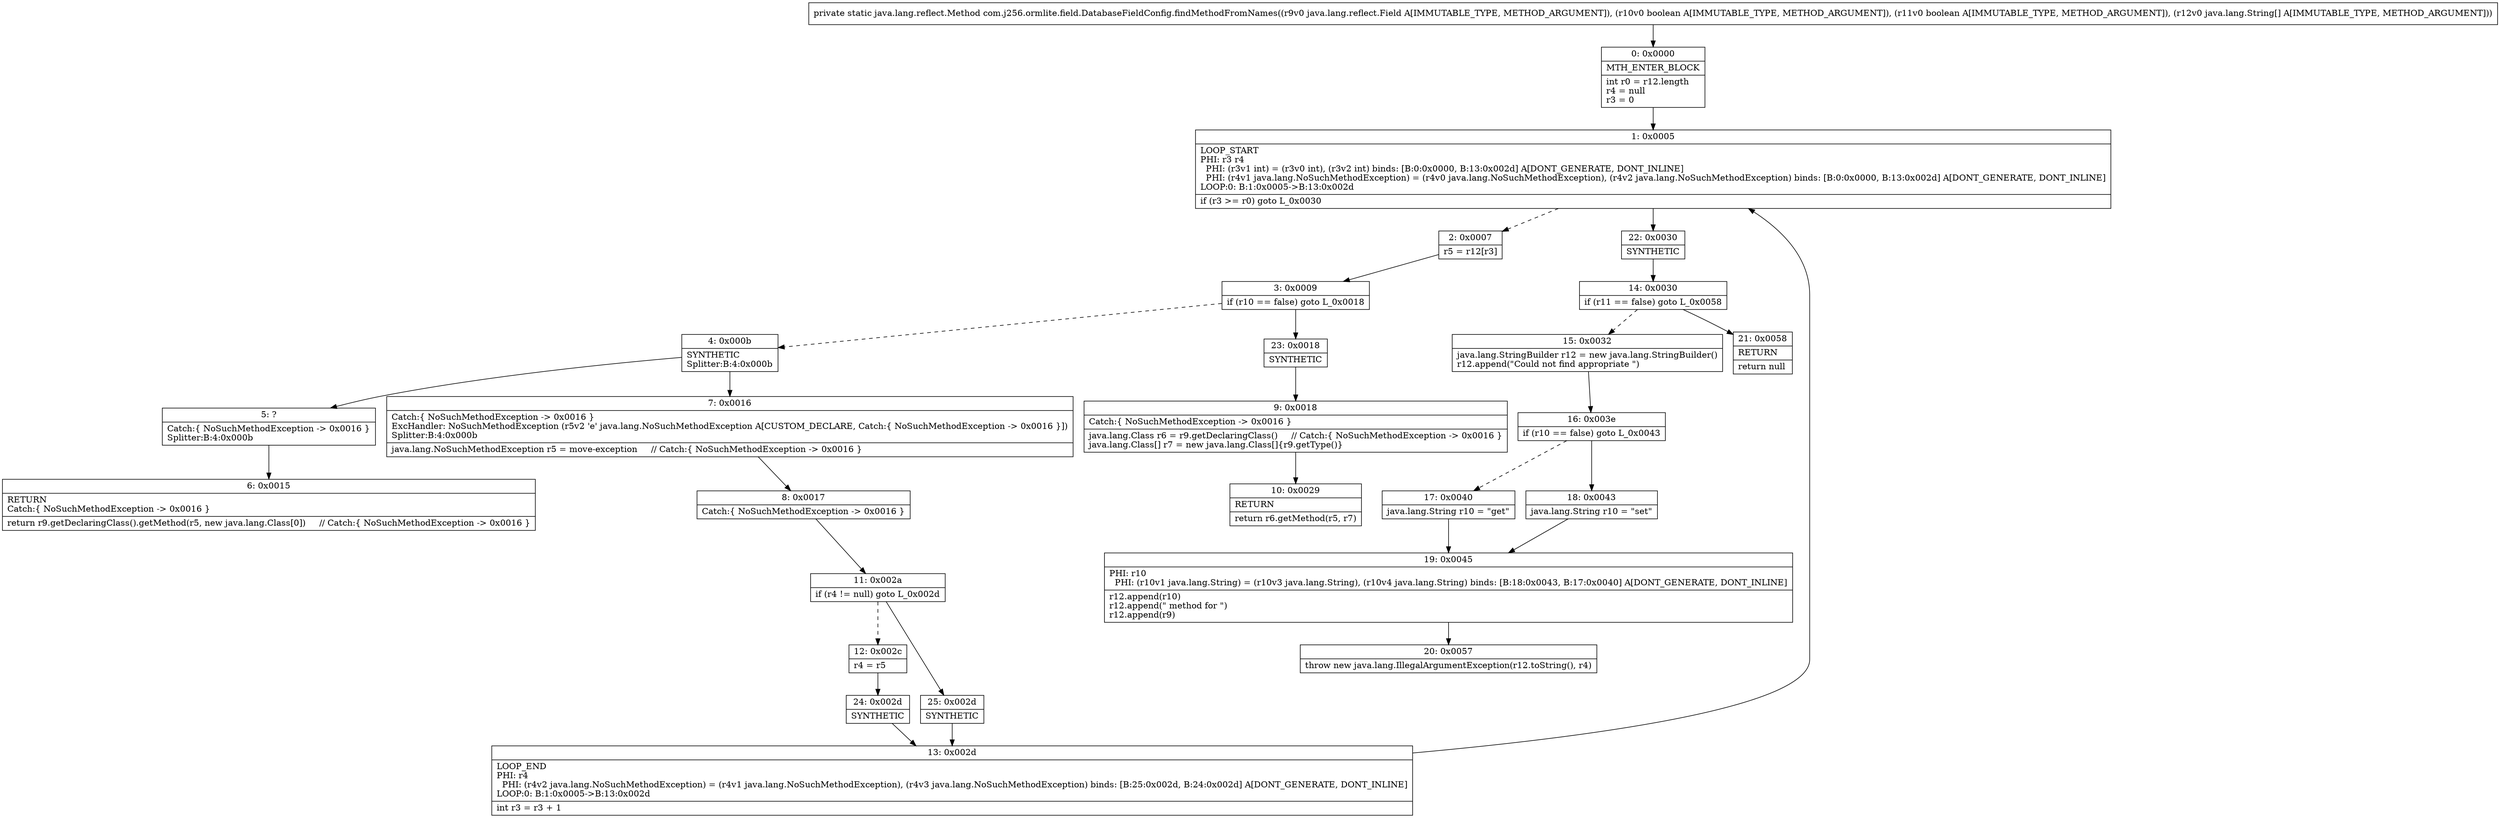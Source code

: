 digraph "CFG forcom.j256.ormlite.field.DatabaseFieldConfig.findMethodFromNames(Ljava\/lang\/reflect\/Field;ZZ[Ljava\/lang\/String;)Ljava\/lang\/reflect\/Method;" {
Node_0 [shape=record,label="{0\:\ 0x0000|MTH_ENTER_BLOCK\l|int r0 = r12.length\lr4 = null\lr3 = 0\l}"];
Node_1 [shape=record,label="{1\:\ 0x0005|LOOP_START\lPHI: r3 r4 \l  PHI: (r3v1 int) = (r3v0 int), (r3v2 int) binds: [B:0:0x0000, B:13:0x002d] A[DONT_GENERATE, DONT_INLINE]\l  PHI: (r4v1 java.lang.NoSuchMethodException) = (r4v0 java.lang.NoSuchMethodException), (r4v2 java.lang.NoSuchMethodException) binds: [B:0:0x0000, B:13:0x002d] A[DONT_GENERATE, DONT_INLINE]\lLOOP:0: B:1:0x0005\-\>B:13:0x002d\l|if (r3 \>= r0) goto L_0x0030\l}"];
Node_2 [shape=record,label="{2\:\ 0x0007|r5 = r12[r3]\l}"];
Node_3 [shape=record,label="{3\:\ 0x0009|if (r10 == false) goto L_0x0018\l}"];
Node_4 [shape=record,label="{4\:\ 0x000b|SYNTHETIC\lSplitter:B:4:0x000b\l}"];
Node_5 [shape=record,label="{5\:\ ?|Catch:\{ NoSuchMethodException \-\> 0x0016 \}\lSplitter:B:4:0x000b\l}"];
Node_6 [shape=record,label="{6\:\ 0x0015|RETURN\lCatch:\{ NoSuchMethodException \-\> 0x0016 \}\l|return r9.getDeclaringClass().getMethod(r5, new java.lang.Class[0])     \/\/ Catch:\{ NoSuchMethodException \-\> 0x0016 \}\l}"];
Node_7 [shape=record,label="{7\:\ 0x0016|Catch:\{ NoSuchMethodException \-\> 0x0016 \}\lExcHandler: NoSuchMethodException (r5v2 'e' java.lang.NoSuchMethodException A[CUSTOM_DECLARE, Catch:\{ NoSuchMethodException \-\> 0x0016 \}])\lSplitter:B:4:0x000b\l|java.lang.NoSuchMethodException r5 = move\-exception     \/\/ Catch:\{ NoSuchMethodException \-\> 0x0016 \}\l}"];
Node_8 [shape=record,label="{8\:\ 0x0017|Catch:\{ NoSuchMethodException \-\> 0x0016 \}\l}"];
Node_9 [shape=record,label="{9\:\ 0x0018|Catch:\{ NoSuchMethodException \-\> 0x0016 \}\l|java.lang.Class r6 = r9.getDeclaringClass()     \/\/ Catch:\{ NoSuchMethodException \-\> 0x0016 \}\ljava.lang.Class[] r7 = new java.lang.Class[]\{r9.getType()\}\l}"];
Node_10 [shape=record,label="{10\:\ 0x0029|RETURN\l|return r6.getMethod(r5, r7)\l}"];
Node_11 [shape=record,label="{11\:\ 0x002a|if (r4 != null) goto L_0x002d\l}"];
Node_12 [shape=record,label="{12\:\ 0x002c|r4 = r5\l}"];
Node_13 [shape=record,label="{13\:\ 0x002d|LOOP_END\lPHI: r4 \l  PHI: (r4v2 java.lang.NoSuchMethodException) = (r4v1 java.lang.NoSuchMethodException), (r4v3 java.lang.NoSuchMethodException) binds: [B:25:0x002d, B:24:0x002d] A[DONT_GENERATE, DONT_INLINE]\lLOOP:0: B:1:0x0005\-\>B:13:0x002d\l|int r3 = r3 + 1\l}"];
Node_14 [shape=record,label="{14\:\ 0x0030|if (r11 == false) goto L_0x0058\l}"];
Node_15 [shape=record,label="{15\:\ 0x0032|java.lang.StringBuilder r12 = new java.lang.StringBuilder()\lr12.append(\"Could not find appropriate \")\l}"];
Node_16 [shape=record,label="{16\:\ 0x003e|if (r10 == false) goto L_0x0043\l}"];
Node_17 [shape=record,label="{17\:\ 0x0040|java.lang.String r10 = \"get\"\l}"];
Node_18 [shape=record,label="{18\:\ 0x0043|java.lang.String r10 = \"set\"\l}"];
Node_19 [shape=record,label="{19\:\ 0x0045|PHI: r10 \l  PHI: (r10v1 java.lang.String) = (r10v3 java.lang.String), (r10v4 java.lang.String) binds: [B:18:0x0043, B:17:0x0040] A[DONT_GENERATE, DONT_INLINE]\l|r12.append(r10)\lr12.append(\" method for \")\lr12.append(r9)\l}"];
Node_20 [shape=record,label="{20\:\ 0x0057|throw new java.lang.IllegalArgumentException(r12.toString(), r4)\l}"];
Node_21 [shape=record,label="{21\:\ 0x0058|RETURN\l|return null\l}"];
Node_22 [shape=record,label="{22\:\ 0x0030|SYNTHETIC\l}"];
Node_23 [shape=record,label="{23\:\ 0x0018|SYNTHETIC\l}"];
Node_24 [shape=record,label="{24\:\ 0x002d|SYNTHETIC\l}"];
Node_25 [shape=record,label="{25\:\ 0x002d|SYNTHETIC\l}"];
MethodNode[shape=record,label="{private static java.lang.reflect.Method com.j256.ormlite.field.DatabaseFieldConfig.findMethodFromNames((r9v0 java.lang.reflect.Field A[IMMUTABLE_TYPE, METHOD_ARGUMENT]), (r10v0 boolean A[IMMUTABLE_TYPE, METHOD_ARGUMENT]), (r11v0 boolean A[IMMUTABLE_TYPE, METHOD_ARGUMENT]), (r12v0 java.lang.String[] A[IMMUTABLE_TYPE, METHOD_ARGUMENT])) }"];
MethodNode -> Node_0;
Node_0 -> Node_1;
Node_1 -> Node_2[style=dashed];
Node_1 -> Node_22;
Node_2 -> Node_3;
Node_3 -> Node_4[style=dashed];
Node_3 -> Node_23;
Node_4 -> Node_5;
Node_4 -> Node_7;
Node_5 -> Node_6;
Node_7 -> Node_8;
Node_8 -> Node_11;
Node_9 -> Node_10;
Node_11 -> Node_12[style=dashed];
Node_11 -> Node_25;
Node_12 -> Node_24;
Node_13 -> Node_1;
Node_14 -> Node_15[style=dashed];
Node_14 -> Node_21;
Node_15 -> Node_16;
Node_16 -> Node_17[style=dashed];
Node_16 -> Node_18;
Node_17 -> Node_19;
Node_18 -> Node_19;
Node_19 -> Node_20;
Node_22 -> Node_14;
Node_23 -> Node_9;
Node_24 -> Node_13;
Node_25 -> Node_13;
}

